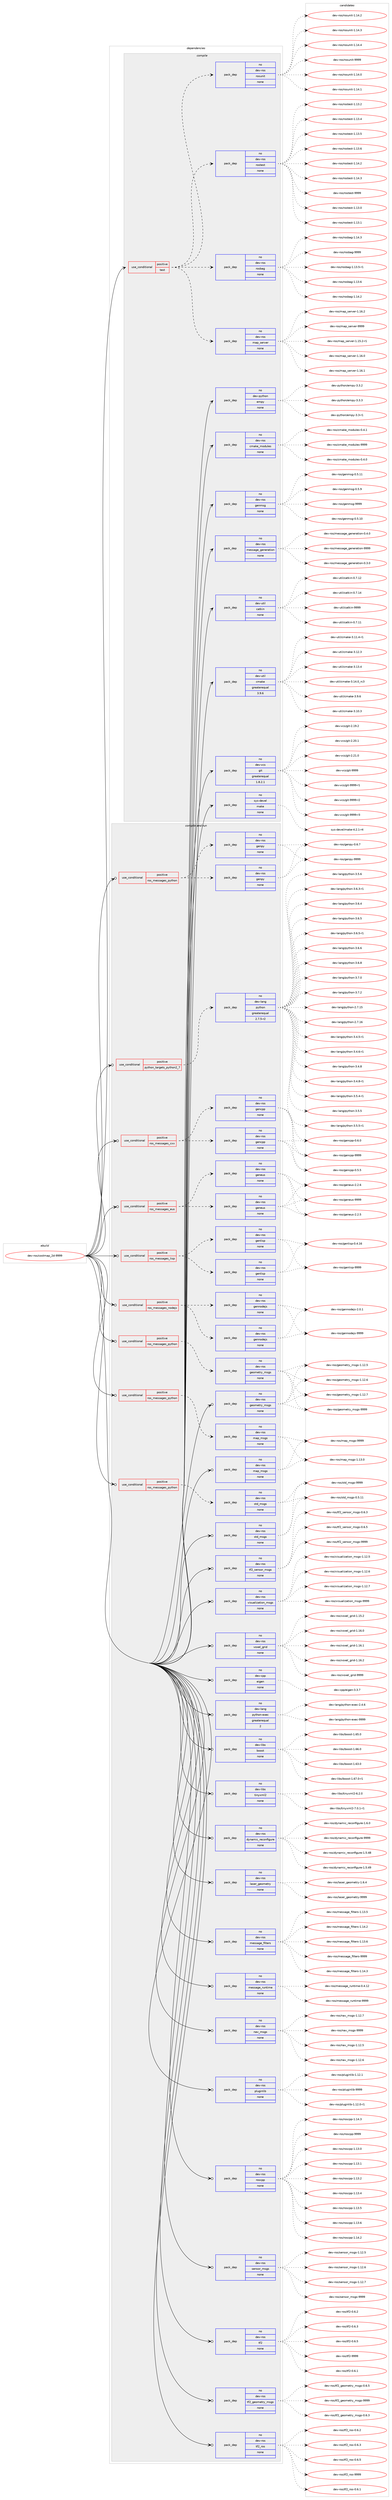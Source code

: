 digraph prolog {

# *************
# Graph options
# *************

newrank=true;
concentrate=true;
compound=true;
graph [rankdir=LR,fontname=Helvetica,fontsize=10,ranksep=1.5];#, ranksep=2.5, nodesep=0.2];
edge  [arrowhead=vee];
node  [fontname=Helvetica,fontsize=10];

# **********
# The ebuild
# **********

subgraph cluster_leftcol {
color=gray;
rank=same;
label=<<i>ebuild</i>>;
id [label="dev-ros/costmap_2d-9999", color=red, width=4, href="../dev-ros/costmap_2d-9999.svg"];
}

# ****************
# The dependencies
# ****************

subgraph cluster_midcol {
color=gray;
label=<<i>dependencies</i>>;
subgraph cluster_compile {
fillcolor="#eeeeee";
style=filled;
label=<<i>compile</i>>;
subgraph cond388210 {
dependency1454074 [label=<<TABLE BORDER="0" CELLBORDER="1" CELLSPACING="0" CELLPADDING="4"><TR><TD ROWSPAN="3" CELLPADDING="10">use_conditional</TD></TR><TR><TD>positive</TD></TR><TR><TD>test</TD></TR></TABLE>>, shape=none, color=red];
subgraph pack1042474 {
dependency1454075 [label=<<TABLE BORDER="0" CELLBORDER="1" CELLSPACING="0" CELLPADDING="4" WIDTH="220"><TR><TD ROWSPAN="6" CELLPADDING="30">pack_dep</TD></TR><TR><TD WIDTH="110">no</TD></TR><TR><TD>dev-ros</TD></TR><TR><TD>map_server</TD></TR><TR><TD>none</TD></TR><TR><TD></TD></TR></TABLE>>, shape=none, color=blue];
}
dependency1454074:e -> dependency1454075:w [weight=20,style="dashed",arrowhead="vee"];
subgraph pack1042475 {
dependency1454076 [label=<<TABLE BORDER="0" CELLBORDER="1" CELLSPACING="0" CELLPADDING="4" WIDTH="220"><TR><TD ROWSPAN="6" CELLPADDING="30">pack_dep</TD></TR><TR><TD WIDTH="110">no</TD></TR><TR><TD>dev-ros</TD></TR><TR><TD>rosbag</TD></TR><TR><TD>none</TD></TR><TR><TD></TD></TR></TABLE>>, shape=none, color=blue];
}
dependency1454074:e -> dependency1454076:w [weight=20,style="dashed",arrowhead="vee"];
subgraph pack1042476 {
dependency1454077 [label=<<TABLE BORDER="0" CELLBORDER="1" CELLSPACING="0" CELLPADDING="4" WIDTH="220"><TR><TD ROWSPAN="6" CELLPADDING="30">pack_dep</TD></TR><TR><TD WIDTH="110">no</TD></TR><TR><TD>dev-ros</TD></TR><TR><TD>rostest</TD></TR><TR><TD>none</TD></TR><TR><TD></TD></TR></TABLE>>, shape=none, color=blue];
}
dependency1454074:e -> dependency1454077:w [weight=20,style="dashed",arrowhead="vee"];
subgraph pack1042477 {
dependency1454078 [label=<<TABLE BORDER="0" CELLBORDER="1" CELLSPACING="0" CELLPADDING="4" WIDTH="220"><TR><TD ROWSPAN="6" CELLPADDING="30">pack_dep</TD></TR><TR><TD WIDTH="110">no</TD></TR><TR><TD>dev-ros</TD></TR><TR><TD>rosunit</TD></TR><TR><TD>none</TD></TR><TR><TD></TD></TR></TABLE>>, shape=none, color=blue];
}
dependency1454074:e -> dependency1454078:w [weight=20,style="dashed",arrowhead="vee"];
}
id:e -> dependency1454074:w [weight=20,style="solid",arrowhead="vee"];
subgraph pack1042478 {
dependency1454079 [label=<<TABLE BORDER="0" CELLBORDER="1" CELLSPACING="0" CELLPADDING="4" WIDTH="220"><TR><TD ROWSPAN="6" CELLPADDING="30">pack_dep</TD></TR><TR><TD WIDTH="110">no</TD></TR><TR><TD>dev-python</TD></TR><TR><TD>empy</TD></TR><TR><TD>none</TD></TR><TR><TD></TD></TR></TABLE>>, shape=none, color=blue];
}
id:e -> dependency1454079:w [weight=20,style="solid",arrowhead="vee"];
subgraph pack1042479 {
dependency1454080 [label=<<TABLE BORDER="0" CELLBORDER="1" CELLSPACING="0" CELLPADDING="4" WIDTH="220"><TR><TD ROWSPAN="6" CELLPADDING="30">pack_dep</TD></TR><TR><TD WIDTH="110">no</TD></TR><TR><TD>dev-ros</TD></TR><TR><TD>cmake_modules</TD></TR><TR><TD>none</TD></TR><TR><TD></TD></TR></TABLE>>, shape=none, color=blue];
}
id:e -> dependency1454080:w [weight=20,style="solid",arrowhead="vee"];
subgraph pack1042480 {
dependency1454081 [label=<<TABLE BORDER="0" CELLBORDER="1" CELLSPACING="0" CELLPADDING="4" WIDTH="220"><TR><TD ROWSPAN="6" CELLPADDING="30">pack_dep</TD></TR><TR><TD WIDTH="110">no</TD></TR><TR><TD>dev-ros</TD></TR><TR><TD>genmsg</TD></TR><TR><TD>none</TD></TR><TR><TD></TD></TR></TABLE>>, shape=none, color=blue];
}
id:e -> dependency1454081:w [weight=20,style="solid",arrowhead="vee"];
subgraph pack1042481 {
dependency1454082 [label=<<TABLE BORDER="0" CELLBORDER="1" CELLSPACING="0" CELLPADDING="4" WIDTH="220"><TR><TD ROWSPAN="6" CELLPADDING="30">pack_dep</TD></TR><TR><TD WIDTH="110">no</TD></TR><TR><TD>dev-ros</TD></TR><TR><TD>message_generation</TD></TR><TR><TD>none</TD></TR><TR><TD></TD></TR></TABLE>>, shape=none, color=blue];
}
id:e -> dependency1454082:w [weight=20,style="solid",arrowhead="vee"];
subgraph pack1042482 {
dependency1454083 [label=<<TABLE BORDER="0" CELLBORDER="1" CELLSPACING="0" CELLPADDING="4" WIDTH="220"><TR><TD ROWSPAN="6" CELLPADDING="30">pack_dep</TD></TR><TR><TD WIDTH="110">no</TD></TR><TR><TD>dev-util</TD></TR><TR><TD>catkin</TD></TR><TR><TD>none</TD></TR><TR><TD></TD></TR></TABLE>>, shape=none, color=blue];
}
id:e -> dependency1454083:w [weight=20,style="solid",arrowhead="vee"];
subgraph pack1042483 {
dependency1454084 [label=<<TABLE BORDER="0" CELLBORDER="1" CELLSPACING="0" CELLPADDING="4" WIDTH="220"><TR><TD ROWSPAN="6" CELLPADDING="30">pack_dep</TD></TR><TR><TD WIDTH="110">no</TD></TR><TR><TD>dev-util</TD></TR><TR><TD>cmake</TD></TR><TR><TD>greaterequal</TD></TR><TR><TD>3.9.6</TD></TR></TABLE>>, shape=none, color=blue];
}
id:e -> dependency1454084:w [weight=20,style="solid",arrowhead="vee"];
subgraph pack1042484 {
dependency1454085 [label=<<TABLE BORDER="0" CELLBORDER="1" CELLSPACING="0" CELLPADDING="4" WIDTH="220"><TR><TD ROWSPAN="6" CELLPADDING="30">pack_dep</TD></TR><TR><TD WIDTH="110">no</TD></TR><TR><TD>dev-vcs</TD></TR><TR><TD>git</TD></TR><TR><TD>greaterequal</TD></TR><TR><TD>1.8.2.1</TD></TR></TABLE>>, shape=none, color=blue];
}
id:e -> dependency1454085:w [weight=20,style="solid",arrowhead="vee"];
subgraph pack1042485 {
dependency1454086 [label=<<TABLE BORDER="0" CELLBORDER="1" CELLSPACING="0" CELLPADDING="4" WIDTH="220"><TR><TD ROWSPAN="6" CELLPADDING="30">pack_dep</TD></TR><TR><TD WIDTH="110">no</TD></TR><TR><TD>sys-devel</TD></TR><TR><TD>make</TD></TR><TR><TD>none</TD></TR><TR><TD></TD></TR></TABLE>>, shape=none, color=blue];
}
id:e -> dependency1454086:w [weight=20,style="solid",arrowhead="vee"];
}
subgraph cluster_compileandrun {
fillcolor="#eeeeee";
style=filled;
label=<<i>compile and run</i>>;
subgraph cond388211 {
dependency1454087 [label=<<TABLE BORDER="0" CELLBORDER="1" CELLSPACING="0" CELLPADDING="4"><TR><TD ROWSPAN="3" CELLPADDING="10">use_conditional</TD></TR><TR><TD>positive</TD></TR><TR><TD>python_targets_python2_7</TD></TR></TABLE>>, shape=none, color=red];
subgraph pack1042486 {
dependency1454088 [label=<<TABLE BORDER="0" CELLBORDER="1" CELLSPACING="0" CELLPADDING="4" WIDTH="220"><TR><TD ROWSPAN="6" CELLPADDING="30">pack_dep</TD></TR><TR><TD WIDTH="110">no</TD></TR><TR><TD>dev-lang</TD></TR><TR><TD>python</TD></TR><TR><TD>greaterequal</TD></TR><TR><TD>2.7.5-r2</TD></TR></TABLE>>, shape=none, color=blue];
}
dependency1454087:e -> dependency1454088:w [weight=20,style="dashed",arrowhead="vee"];
}
id:e -> dependency1454087:w [weight=20,style="solid",arrowhead="odotvee"];
subgraph cond388212 {
dependency1454089 [label=<<TABLE BORDER="0" CELLBORDER="1" CELLSPACING="0" CELLPADDING="4"><TR><TD ROWSPAN="3" CELLPADDING="10">use_conditional</TD></TR><TR><TD>positive</TD></TR><TR><TD>ros_messages_cxx</TD></TR></TABLE>>, shape=none, color=red];
subgraph pack1042487 {
dependency1454090 [label=<<TABLE BORDER="0" CELLBORDER="1" CELLSPACING="0" CELLPADDING="4" WIDTH="220"><TR><TD ROWSPAN="6" CELLPADDING="30">pack_dep</TD></TR><TR><TD WIDTH="110">no</TD></TR><TR><TD>dev-ros</TD></TR><TR><TD>gencpp</TD></TR><TR><TD>none</TD></TR><TR><TD></TD></TR></TABLE>>, shape=none, color=blue];
}
dependency1454089:e -> dependency1454090:w [weight=20,style="dashed",arrowhead="vee"];
subgraph pack1042488 {
dependency1454091 [label=<<TABLE BORDER="0" CELLBORDER="1" CELLSPACING="0" CELLPADDING="4" WIDTH="220"><TR><TD ROWSPAN="6" CELLPADDING="30">pack_dep</TD></TR><TR><TD WIDTH="110">no</TD></TR><TR><TD>dev-ros</TD></TR><TR><TD>gencpp</TD></TR><TR><TD>none</TD></TR><TR><TD></TD></TR></TABLE>>, shape=none, color=blue];
}
dependency1454089:e -> dependency1454091:w [weight=20,style="dashed",arrowhead="vee"];
}
id:e -> dependency1454089:w [weight=20,style="solid",arrowhead="odotvee"];
subgraph cond388213 {
dependency1454092 [label=<<TABLE BORDER="0" CELLBORDER="1" CELLSPACING="0" CELLPADDING="4"><TR><TD ROWSPAN="3" CELLPADDING="10">use_conditional</TD></TR><TR><TD>positive</TD></TR><TR><TD>ros_messages_eus</TD></TR></TABLE>>, shape=none, color=red];
subgraph pack1042489 {
dependency1454093 [label=<<TABLE BORDER="0" CELLBORDER="1" CELLSPACING="0" CELLPADDING="4" WIDTH="220"><TR><TD ROWSPAN="6" CELLPADDING="30">pack_dep</TD></TR><TR><TD WIDTH="110">no</TD></TR><TR><TD>dev-ros</TD></TR><TR><TD>geneus</TD></TR><TR><TD>none</TD></TR><TR><TD></TD></TR></TABLE>>, shape=none, color=blue];
}
dependency1454092:e -> dependency1454093:w [weight=20,style="dashed",arrowhead="vee"];
subgraph pack1042490 {
dependency1454094 [label=<<TABLE BORDER="0" CELLBORDER="1" CELLSPACING="0" CELLPADDING="4" WIDTH="220"><TR><TD ROWSPAN="6" CELLPADDING="30">pack_dep</TD></TR><TR><TD WIDTH="110">no</TD></TR><TR><TD>dev-ros</TD></TR><TR><TD>geneus</TD></TR><TR><TD>none</TD></TR><TR><TD></TD></TR></TABLE>>, shape=none, color=blue];
}
dependency1454092:e -> dependency1454094:w [weight=20,style="dashed",arrowhead="vee"];
}
id:e -> dependency1454092:w [weight=20,style="solid",arrowhead="odotvee"];
subgraph cond388214 {
dependency1454095 [label=<<TABLE BORDER="0" CELLBORDER="1" CELLSPACING="0" CELLPADDING="4"><TR><TD ROWSPAN="3" CELLPADDING="10">use_conditional</TD></TR><TR><TD>positive</TD></TR><TR><TD>ros_messages_lisp</TD></TR></TABLE>>, shape=none, color=red];
subgraph pack1042491 {
dependency1454096 [label=<<TABLE BORDER="0" CELLBORDER="1" CELLSPACING="0" CELLPADDING="4" WIDTH="220"><TR><TD ROWSPAN="6" CELLPADDING="30">pack_dep</TD></TR><TR><TD WIDTH="110">no</TD></TR><TR><TD>dev-ros</TD></TR><TR><TD>genlisp</TD></TR><TR><TD>none</TD></TR><TR><TD></TD></TR></TABLE>>, shape=none, color=blue];
}
dependency1454095:e -> dependency1454096:w [weight=20,style="dashed",arrowhead="vee"];
subgraph pack1042492 {
dependency1454097 [label=<<TABLE BORDER="0" CELLBORDER="1" CELLSPACING="0" CELLPADDING="4" WIDTH="220"><TR><TD ROWSPAN="6" CELLPADDING="30">pack_dep</TD></TR><TR><TD WIDTH="110">no</TD></TR><TR><TD>dev-ros</TD></TR><TR><TD>genlisp</TD></TR><TR><TD>none</TD></TR><TR><TD></TD></TR></TABLE>>, shape=none, color=blue];
}
dependency1454095:e -> dependency1454097:w [weight=20,style="dashed",arrowhead="vee"];
}
id:e -> dependency1454095:w [weight=20,style="solid",arrowhead="odotvee"];
subgraph cond388215 {
dependency1454098 [label=<<TABLE BORDER="0" CELLBORDER="1" CELLSPACING="0" CELLPADDING="4"><TR><TD ROWSPAN="3" CELLPADDING="10">use_conditional</TD></TR><TR><TD>positive</TD></TR><TR><TD>ros_messages_nodejs</TD></TR></TABLE>>, shape=none, color=red];
subgraph pack1042493 {
dependency1454099 [label=<<TABLE BORDER="0" CELLBORDER="1" CELLSPACING="0" CELLPADDING="4" WIDTH="220"><TR><TD ROWSPAN="6" CELLPADDING="30">pack_dep</TD></TR><TR><TD WIDTH="110">no</TD></TR><TR><TD>dev-ros</TD></TR><TR><TD>gennodejs</TD></TR><TR><TD>none</TD></TR><TR><TD></TD></TR></TABLE>>, shape=none, color=blue];
}
dependency1454098:e -> dependency1454099:w [weight=20,style="dashed",arrowhead="vee"];
subgraph pack1042494 {
dependency1454100 [label=<<TABLE BORDER="0" CELLBORDER="1" CELLSPACING="0" CELLPADDING="4" WIDTH="220"><TR><TD ROWSPAN="6" CELLPADDING="30">pack_dep</TD></TR><TR><TD WIDTH="110">no</TD></TR><TR><TD>dev-ros</TD></TR><TR><TD>gennodejs</TD></TR><TR><TD>none</TD></TR><TR><TD></TD></TR></TABLE>>, shape=none, color=blue];
}
dependency1454098:e -> dependency1454100:w [weight=20,style="dashed",arrowhead="vee"];
}
id:e -> dependency1454098:w [weight=20,style="solid",arrowhead="odotvee"];
subgraph cond388216 {
dependency1454101 [label=<<TABLE BORDER="0" CELLBORDER="1" CELLSPACING="0" CELLPADDING="4"><TR><TD ROWSPAN="3" CELLPADDING="10">use_conditional</TD></TR><TR><TD>positive</TD></TR><TR><TD>ros_messages_python</TD></TR></TABLE>>, shape=none, color=red];
subgraph pack1042495 {
dependency1454102 [label=<<TABLE BORDER="0" CELLBORDER="1" CELLSPACING="0" CELLPADDING="4" WIDTH="220"><TR><TD ROWSPAN="6" CELLPADDING="30">pack_dep</TD></TR><TR><TD WIDTH="110">no</TD></TR><TR><TD>dev-ros</TD></TR><TR><TD>genpy</TD></TR><TR><TD>none</TD></TR><TR><TD></TD></TR></TABLE>>, shape=none, color=blue];
}
dependency1454101:e -> dependency1454102:w [weight=20,style="dashed",arrowhead="vee"];
subgraph pack1042496 {
dependency1454103 [label=<<TABLE BORDER="0" CELLBORDER="1" CELLSPACING="0" CELLPADDING="4" WIDTH="220"><TR><TD ROWSPAN="6" CELLPADDING="30">pack_dep</TD></TR><TR><TD WIDTH="110">no</TD></TR><TR><TD>dev-ros</TD></TR><TR><TD>genpy</TD></TR><TR><TD>none</TD></TR><TR><TD></TD></TR></TABLE>>, shape=none, color=blue];
}
dependency1454101:e -> dependency1454103:w [weight=20,style="dashed",arrowhead="vee"];
}
id:e -> dependency1454101:w [weight=20,style="solid",arrowhead="odotvee"];
subgraph cond388217 {
dependency1454104 [label=<<TABLE BORDER="0" CELLBORDER="1" CELLSPACING="0" CELLPADDING="4"><TR><TD ROWSPAN="3" CELLPADDING="10">use_conditional</TD></TR><TR><TD>positive</TD></TR><TR><TD>ros_messages_python</TD></TR></TABLE>>, shape=none, color=red];
subgraph pack1042497 {
dependency1454105 [label=<<TABLE BORDER="0" CELLBORDER="1" CELLSPACING="0" CELLPADDING="4" WIDTH="220"><TR><TD ROWSPAN="6" CELLPADDING="30">pack_dep</TD></TR><TR><TD WIDTH="110">no</TD></TR><TR><TD>dev-ros</TD></TR><TR><TD>geometry_msgs</TD></TR><TR><TD>none</TD></TR><TR><TD></TD></TR></TABLE>>, shape=none, color=blue];
}
dependency1454104:e -> dependency1454105:w [weight=20,style="dashed",arrowhead="vee"];
}
id:e -> dependency1454104:w [weight=20,style="solid",arrowhead="odotvee"];
subgraph cond388218 {
dependency1454106 [label=<<TABLE BORDER="0" CELLBORDER="1" CELLSPACING="0" CELLPADDING="4"><TR><TD ROWSPAN="3" CELLPADDING="10">use_conditional</TD></TR><TR><TD>positive</TD></TR><TR><TD>ros_messages_python</TD></TR></TABLE>>, shape=none, color=red];
subgraph pack1042498 {
dependency1454107 [label=<<TABLE BORDER="0" CELLBORDER="1" CELLSPACING="0" CELLPADDING="4" WIDTH="220"><TR><TD ROWSPAN="6" CELLPADDING="30">pack_dep</TD></TR><TR><TD WIDTH="110">no</TD></TR><TR><TD>dev-ros</TD></TR><TR><TD>map_msgs</TD></TR><TR><TD>none</TD></TR><TR><TD></TD></TR></TABLE>>, shape=none, color=blue];
}
dependency1454106:e -> dependency1454107:w [weight=20,style="dashed",arrowhead="vee"];
}
id:e -> dependency1454106:w [weight=20,style="solid",arrowhead="odotvee"];
subgraph cond388219 {
dependency1454108 [label=<<TABLE BORDER="0" CELLBORDER="1" CELLSPACING="0" CELLPADDING="4"><TR><TD ROWSPAN="3" CELLPADDING="10">use_conditional</TD></TR><TR><TD>positive</TD></TR><TR><TD>ros_messages_python</TD></TR></TABLE>>, shape=none, color=red];
subgraph pack1042499 {
dependency1454109 [label=<<TABLE BORDER="0" CELLBORDER="1" CELLSPACING="0" CELLPADDING="4" WIDTH="220"><TR><TD ROWSPAN="6" CELLPADDING="30">pack_dep</TD></TR><TR><TD WIDTH="110">no</TD></TR><TR><TD>dev-ros</TD></TR><TR><TD>std_msgs</TD></TR><TR><TD>none</TD></TR><TR><TD></TD></TR></TABLE>>, shape=none, color=blue];
}
dependency1454108:e -> dependency1454109:w [weight=20,style="dashed",arrowhead="vee"];
}
id:e -> dependency1454108:w [weight=20,style="solid",arrowhead="odotvee"];
subgraph pack1042500 {
dependency1454110 [label=<<TABLE BORDER="0" CELLBORDER="1" CELLSPACING="0" CELLPADDING="4" WIDTH="220"><TR><TD ROWSPAN="6" CELLPADDING="30">pack_dep</TD></TR><TR><TD WIDTH="110">no</TD></TR><TR><TD>dev-cpp</TD></TR><TR><TD>eigen</TD></TR><TR><TD>none</TD></TR><TR><TD></TD></TR></TABLE>>, shape=none, color=blue];
}
id:e -> dependency1454110:w [weight=20,style="solid",arrowhead="odotvee"];
subgraph pack1042501 {
dependency1454111 [label=<<TABLE BORDER="0" CELLBORDER="1" CELLSPACING="0" CELLPADDING="4" WIDTH="220"><TR><TD ROWSPAN="6" CELLPADDING="30">pack_dep</TD></TR><TR><TD WIDTH="110">no</TD></TR><TR><TD>dev-lang</TD></TR><TR><TD>python-exec</TD></TR><TR><TD>greaterequal</TD></TR><TR><TD>2</TD></TR></TABLE>>, shape=none, color=blue];
}
id:e -> dependency1454111:w [weight=20,style="solid",arrowhead="odotvee"];
subgraph pack1042502 {
dependency1454112 [label=<<TABLE BORDER="0" CELLBORDER="1" CELLSPACING="0" CELLPADDING="4" WIDTH="220"><TR><TD ROWSPAN="6" CELLPADDING="30">pack_dep</TD></TR><TR><TD WIDTH="110">no</TD></TR><TR><TD>dev-libs</TD></TR><TR><TD>boost</TD></TR><TR><TD>none</TD></TR><TR><TD></TD></TR></TABLE>>, shape=none, color=blue];
}
id:e -> dependency1454112:w [weight=20,style="solid",arrowhead="odotvee"];
subgraph pack1042503 {
dependency1454113 [label=<<TABLE BORDER="0" CELLBORDER="1" CELLSPACING="0" CELLPADDING="4" WIDTH="220"><TR><TD ROWSPAN="6" CELLPADDING="30">pack_dep</TD></TR><TR><TD WIDTH="110">no</TD></TR><TR><TD>dev-libs</TD></TR><TR><TD>tinyxml2</TD></TR><TR><TD>none</TD></TR><TR><TD></TD></TR></TABLE>>, shape=none, color=blue];
}
id:e -> dependency1454113:w [weight=20,style="solid",arrowhead="odotvee"];
subgraph pack1042504 {
dependency1454114 [label=<<TABLE BORDER="0" CELLBORDER="1" CELLSPACING="0" CELLPADDING="4" WIDTH="220"><TR><TD ROWSPAN="6" CELLPADDING="30">pack_dep</TD></TR><TR><TD WIDTH="110">no</TD></TR><TR><TD>dev-ros</TD></TR><TR><TD>dynamic_reconfigure</TD></TR><TR><TD>none</TD></TR><TR><TD></TD></TR></TABLE>>, shape=none, color=blue];
}
id:e -> dependency1454114:w [weight=20,style="solid",arrowhead="odotvee"];
subgraph pack1042505 {
dependency1454115 [label=<<TABLE BORDER="0" CELLBORDER="1" CELLSPACING="0" CELLPADDING="4" WIDTH="220"><TR><TD ROWSPAN="6" CELLPADDING="30">pack_dep</TD></TR><TR><TD WIDTH="110">no</TD></TR><TR><TD>dev-ros</TD></TR><TR><TD>geometry_msgs</TD></TR><TR><TD>none</TD></TR><TR><TD></TD></TR></TABLE>>, shape=none, color=blue];
}
id:e -> dependency1454115:w [weight=20,style="solid",arrowhead="odotvee"];
subgraph pack1042506 {
dependency1454116 [label=<<TABLE BORDER="0" CELLBORDER="1" CELLSPACING="0" CELLPADDING="4" WIDTH="220"><TR><TD ROWSPAN="6" CELLPADDING="30">pack_dep</TD></TR><TR><TD WIDTH="110">no</TD></TR><TR><TD>dev-ros</TD></TR><TR><TD>laser_geometry</TD></TR><TR><TD>none</TD></TR><TR><TD></TD></TR></TABLE>>, shape=none, color=blue];
}
id:e -> dependency1454116:w [weight=20,style="solid",arrowhead="odotvee"];
subgraph pack1042507 {
dependency1454117 [label=<<TABLE BORDER="0" CELLBORDER="1" CELLSPACING="0" CELLPADDING="4" WIDTH="220"><TR><TD ROWSPAN="6" CELLPADDING="30">pack_dep</TD></TR><TR><TD WIDTH="110">no</TD></TR><TR><TD>dev-ros</TD></TR><TR><TD>map_msgs</TD></TR><TR><TD>none</TD></TR><TR><TD></TD></TR></TABLE>>, shape=none, color=blue];
}
id:e -> dependency1454117:w [weight=20,style="solid",arrowhead="odotvee"];
subgraph pack1042508 {
dependency1454118 [label=<<TABLE BORDER="0" CELLBORDER="1" CELLSPACING="0" CELLPADDING="4" WIDTH="220"><TR><TD ROWSPAN="6" CELLPADDING="30">pack_dep</TD></TR><TR><TD WIDTH="110">no</TD></TR><TR><TD>dev-ros</TD></TR><TR><TD>message_filters</TD></TR><TR><TD>none</TD></TR><TR><TD></TD></TR></TABLE>>, shape=none, color=blue];
}
id:e -> dependency1454118:w [weight=20,style="solid",arrowhead="odotvee"];
subgraph pack1042509 {
dependency1454119 [label=<<TABLE BORDER="0" CELLBORDER="1" CELLSPACING="0" CELLPADDING="4" WIDTH="220"><TR><TD ROWSPAN="6" CELLPADDING="30">pack_dep</TD></TR><TR><TD WIDTH="110">no</TD></TR><TR><TD>dev-ros</TD></TR><TR><TD>message_runtime</TD></TR><TR><TD>none</TD></TR><TR><TD></TD></TR></TABLE>>, shape=none, color=blue];
}
id:e -> dependency1454119:w [weight=20,style="solid",arrowhead="odotvee"];
subgraph pack1042510 {
dependency1454120 [label=<<TABLE BORDER="0" CELLBORDER="1" CELLSPACING="0" CELLPADDING="4" WIDTH="220"><TR><TD ROWSPAN="6" CELLPADDING="30">pack_dep</TD></TR><TR><TD WIDTH="110">no</TD></TR><TR><TD>dev-ros</TD></TR><TR><TD>nav_msgs</TD></TR><TR><TD>none</TD></TR><TR><TD></TD></TR></TABLE>>, shape=none, color=blue];
}
id:e -> dependency1454120:w [weight=20,style="solid",arrowhead="odotvee"];
subgraph pack1042511 {
dependency1454121 [label=<<TABLE BORDER="0" CELLBORDER="1" CELLSPACING="0" CELLPADDING="4" WIDTH="220"><TR><TD ROWSPAN="6" CELLPADDING="30">pack_dep</TD></TR><TR><TD WIDTH="110">no</TD></TR><TR><TD>dev-ros</TD></TR><TR><TD>pluginlib</TD></TR><TR><TD>none</TD></TR><TR><TD></TD></TR></TABLE>>, shape=none, color=blue];
}
id:e -> dependency1454121:w [weight=20,style="solid",arrowhead="odotvee"];
subgraph pack1042512 {
dependency1454122 [label=<<TABLE BORDER="0" CELLBORDER="1" CELLSPACING="0" CELLPADDING="4" WIDTH="220"><TR><TD ROWSPAN="6" CELLPADDING="30">pack_dep</TD></TR><TR><TD WIDTH="110">no</TD></TR><TR><TD>dev-ros</TD></TR><TR><TD>roscpp</TD></TR><TR><TD>none</TD></TR><TR><TD></TD></TR></TABLE>>, shape=none, color=blue];
}
id:e -> dependency1454122:w [weight=20,style="solid",arrowhead="odotvee"];
subgraph pack1042513 {
dependency1454123 [label=<<TABLE BORDER="0" CELLBORDER="1" CELLSPACING="0" CELLPADDING="4" WIDTH="220"><TR><TD ROWSPAN="6" CELLPADDING="30">pack_dep</TD></TR><TR><TD WIDTH="110">no</TD></TR><TR><TD>dev-ros</TD></TR><TR><TD>sensor_msgs</TD></TR><TR><TD>none</TD></TR><TR><TD></TD></TR></TABLE>>, shape=none, color=blue];
}
id:e -> dependency1454123:w [weight=20,style="solid",arrowhead="odotvee"];
subgraph pack1042514 {
dependency1454124 [label=<<TABLE BORDER="0" CELLBORDER="1" CELLSPACING="0" CELLPADDING="4" WIDTH="220"><TR><TD ROWSPAN="6" CELLPADDING="30">pack_dep</TD></TR><TR><TD WIDTH="110">no</TD></TR><TR><TD>dev-ros</TD></TR><TR><TD>std_msgs</TD></TR><TR><TD>none</TD></TR><TR><TD></TD></TR></TABLE>>, shape=none, color=blue];
}
id:e -> dependency1454124:w [weight=20,style="solid",arrowhead="odotvee"];
subgraph pack1042515 {
dependency1454125 [label=<<TABLE BORDER="0" CELLBORDER="1" CELLSPACING="0" CELLPADDING="4" WIDTH="220"><TR><TD ROWSPAN="6" CELLPADDING="30">pack_dep</TD></TR><TR><TD WIDTH="110">no</TD></TR><TR><TD>dev-ros</TD></TR><TR><TD>tf2</TD></TR><TR><TD>none</TD></TR><TR><TD></TD></TR></TABLE>>, shape=none, color=blue];
}
id:e -> dependency1454125:w [weight=20,style="solid",arrowhead="odotvee"];
subgraph pack1042516 {
dependency1454126 [label=<<TABLE BORDER="0" CELLBORDER="1" CELLSPACING="0" CELLPADDING="4" WIDTH="220"><TR><TD ROWSPAN="6" CELLPADDING="30">pack_dep</TD></TR><TR><TD WIDTH="110">no</TD></TR><TR><TD>dev-ros</TD></TR><TR><TD>tf2_geometry_msgs</TD></TR><TR><TD>none</TD></TR><TR><TD></TD></TR></TABLE>>, shape=none, color=blue];
}
id:e -> dependency1454126:w [weight=20,style="solid",arrowhead="odotvee"];
subgraph pack1042517 {
dependency1454127 [label=<<TABLE BORDER="0" CELLBORDER="1" CELLSPACING="0" CELLPADDING="4" WIDTH="220"><TR><TD ROWSPAN="6" CELLPADDING="30">pack_dep</TD></TR><TR><TD WIDTH="110">no</TD></TR><TR><TD>dev-ros</TD></TR><TR><TD>tf2_ros</TD></TR><TR><TD>none</TD></TR><TR><TD></TD></TR></TABLE>>, shape=none, color=blue];
}
id:e -> dependency1454127:w [weight=20,style="solid",arrowhead="odotvee"];
subgraph pack1042518 {
dependency1454128 [label=<<TABLE BORDER="0" CELLBORDER="1" CELLSPACING="0" CELLPADDING="4" WIDTH="220"><TR><TD ROWSPAN="6" CELLPADDING="30">pack_dep</TD></TR><TR><TD WIDTH="110">no</TD></TR><TR><TD>dev-ros</TD></TR><TR><TD>tf2_sensor_msgs</TD></TR><TR><TD>none</TD></TR><TR><TD></TD></TR></TABLE>>, shape=none, color=blue];
}
id:e -> dependency1454128:w [weight=20,style="solid",arrowhead="odotvee"];
subgraph pack1042519 {
dependency1454129 [label=<<TABLE BORDER="0" CELLBORDER="1" CELLSPACING="0" CELLPADDING="4" WIDTH="220"><TR><TD ROWSPAN="6" CELLPADDING="30">pack_dep</TD></TR><TR><TD WIDTH="110">no</TD></TR><TR><TD>dev-ros</TD></TR><TR><TD>visualization_msgs</TD></TR><TR><TD>none</TD></TR><TR><TD></TD></TR></TABLE>>, shape=none, color=blue];
}
id:e -> dependency1454129:w [weight=20,style="solid",arrowhead="odotvee"];
subgraph pack1042520 {
dependency1454130 [label=<<TABLE BORDER="0" CELLBORDER="1" CELLSPACING="0" CELLPADDING="4" WIDTH="220"><TR><TD ROWSPAN="6" CELLPADDING="30">pack_dep</TD></TR><TR><TD WIDTH="110">no</TD></TR><TR><TD>dev-ros</TD></TR><TR><TD>voxel_grid</TD></TR><TR><TD>none</TD></TR><TR><TD></TD></TR></TABLE>>, shape=none, color=blue];
}
id:e -> dependency1454130:w [weight=20,style="solid",arrowhead="odotvee"];
}
subgraph cluster_run {
fillcolor="#eeeeee";
style=filled;
label=<<i>run</i>>;
}
}

# **************
# The candidates
# **************

subgraph cluster_choices {
rank=same;
color=gray;
label=<<i>candidates</i>>;

subgraph choice1042474 {
color=black;
nodesep=1;
choice10010111845114111115471099711295115101114118101114454946495346504511449 [label="dev-ros/map_server-1.15.2-r1", color=red, width=4,href="../dev-ros/map_server-1.15.2-r1.svg"];
choice1001011184511411111547109971129511510111411810111445494649544648 [label="dev-ros/map_server-1.16.0", color=red, width=4,href="../dev-ros/map_server-1.16.0.svg"];
choice1001011184511411111547109971129511510111411810111445494649544649 [label="dev-ros/map_server-1.16.1", color=red, width=4,href="../dev-ros/map_server-1.16.1.svg"];
choice1001011184511411111547109971129511510111411810111445494649544650 [label="dev-ros/map_server-1.16.2", color=red, width=4,href="../dev-ros/map_server-1.16.2.svg"];
choice100101118451141111154710997112951151011141181011144557575757 [label="dev-ros/map_server-9999", color=red, width=4,href="../dev-ros/map_server-9999.svg"];
dependency1454075:e -> choice10010111845114111115471099711295115101114118101114454946495346504511449:w [style=dotted,weight="100"];
dependency1454075:e -> choice1001011184511411111547109971129511510111411810111445494649544648:w [style=dotted,weight="100"];
dependency1454075:e -> choice1001011184511411111547109971129511510111411810111445494649544649:w [style=dotted,weight="100"];
dependency1454075:e -> choice1001011184511411111547109971129511510111411810111445494649544650:w [style=dotted,weight="100"];
dependency1454075:e -> choice100101118451141111154710997112951151011141181011144557575757:w [style=dotted,weight="100"];
}
subgraph choice1042475 {
color=black;
nodesep=1;
choice10010111845114111115471141111159897103454946495146534511449 [label="dev-ros/rosbag-1.13.5-r1", color=red, width=4,href="../dev-ros/rosbag-1.13.5-r1.svg"];
choice1001011184511411111547114111115989710345494649514654 [label="dev-ros/rosbag-1.13.6", color=red, width=4,href="../dev-ros/rosbag-1.13.6.svg"];
choice1001011184511411111547114111115989710345494649524650 [label="dev-ros/rosbag-1.14.2", color=red, width=4,href="../dev-ros/rosbag-1.14.2.svg"];
choice1001011184511411111547114111115989710345494649524651 [label="dev-ros/rosbag-1.14.3", color=red, width=4,href="../dev-ros/rosbag-1.14.3.svg"];
choice100101118451141111154711411111598971034557575757 [label="dev-ros/rosbag-9999", color=red, width=4,href="../dev-ros/rosbag-9999.svg"];
dependency1454076:e -> choice10010111845114111115471141111159897103454946495146534511449:w [style=dotted,weight="100"];
dependency1454076:e -> choice1001011184511411111547114111115989710345494649514654:w [style=dotted,weight="100"];
dependency1454076:e -> choice1001011184511411111547114111115989710345494649524650:w [style=dotted,weight="100"];
dependency1454076:e -> choice1001011184511411111547114111115989710345494649524651:w [style=dotted,weight="100"];
dependency1454076:e -> choice100101118451141111154711411111598971034557575757:w [style=dotted,weight="100"];
}
subgraph choice1042476 {
color=black;
nodesep=1;
choice100101118451141111154711411111511610111511645494649514648 [label="dev-ros/rostest-1.13.0", color=red, width=4,href="../dev-ros/rostest-1.13.0.svg"];
choice100101118451141111154711411111511610111511645494649514649 [label="dev-ros/rostest-1.13.1", color=red, width=4,href="../dev-ros/rostest-1.13.1.svg"];
choice100101118451141111154711411111511610111511645494649514650 [label="dev-ros/rostest-1.13.2", color=red, width=4,href="../dev-ros/rostest-1.13.2.svg"];
choice100101118451141111154711411111511610111511645494649514652 [label="dev-ros/rostest-1.13.4", color=red, width=4,href="../dev-ros/rostest-1.13.4.svg"];
choice100101118451141111154711411111511610111511645494649514653 [label="dev-ros/rostest-1.13.5", color=red, width=4,href="../dev-ros/rostest-1.13.5.svg"];
choice100101118451141111154711411111511610111511645494649514654 [label="dev-ros/rostest-1.13.6", color=red, width=4,href="../dev-ros/rostest-1.13.6.svg"];
choice100101118451141111154711411111511610111511645494649524650 [label="dev-ros/rostest-1.14.2", color=red, width=4,href="../dev-ros/rostest-1.14.2.svg"];
choice100101118451141111154711411111511610111511645494649524651 [label="dev-ros/rostest-1.14.3", color=red, width=4,href="../dev-ros/rostest-1.14.3.svg"];
choice10010111845114111115471141111151161011151164557575757 [label="dev-ros/rostest-9999", color=red, width=4,href="../dev-ros/rostest-9999.svg"];
dependency1454077:e -> choice100101118451141111154711411111511610111511645494649514648:w [style=dotted,weight="100"];
dependency1454077:e -> choice100101118451141111154711411111511610111511645494649514649:w [style=dotted,weight="100"];
dependency1454077:e -> choice100101118451141111154711411111511610111511645494649514650:w [style=dotted,weight="100"];
dependency1454077:e -> choice100101118451141111154711411111511610111511645494649514652:w [style=dotted,weight="100"];
dependency1454077:e -> choice100101118451141111154711411111511610111511645494649514653:w [style=dotted,weight="100"];
dependency1454077:e -> choice100101118451141111154711411111511610111511645494649514654:w [style=dotted,weight="100"];
dependency1454077:e -> choice100101118451141111154711411111511610111511645494649524650:w [style=dotted,weight="100"];
dependency1454077:e -> choice100101118451141111154711411111511610111511645494649524651:w [style=dotted,weight="100"];
dependency1454077:e -> choice10010111845114111115471141111151161011151164557575757:w [style=dotted,weight="100"];
}
subgraph choice1042477 {
color=black;
nodesep=1;
choice100101118451141111154711411111511711010511645494649524648 [label="dev-ros/rosunit-1.14.0", color=red, width=4,href="../dev-ros/rosunit-1.14.0.svg"];
choice100101118451141111154711411111511711010511645494649524649 [label="dev-ros/rosunit-1.14.1", color=red, width=4,href="../dev-ros/rosunit-1.14.1.svg"];
choice100101118451141111154711411111511711010511645494649524650 [label="dev-ros/rosunit-1.14.2", color=red, width=4,href="../dev-ros/rosunit-1.14.2.svg"];
choice100101118451141111154711411111511711010511645494649524651 [label="dev-ros/rosunit-1.14.3", color=red, width=4,href="../dev-ros/rosunit-1.14.3.svg"];
choice100101118451141111154711411111511711010511645494649524652 [label="dev-ros/rosunit-1.14.4", color=red, width=4,href="../dev-ros/rosunit-1.14.4.svg"];
choice10010111845114111115471141111151171101051164557575757 [label="dev-ros/rosunit-9999", color=red, width=4,href="../dev-ros/rosunit-9999.svg"];
dependency1454078:e -> choice100101118451141111154711411111511711010511645494649524648:w [style=dotted,weight="100"];
dependency1454078:e -> choice100101118451141111154711411111511711010511645494649524649:w [style=dotted,weight="100"];
dependency1454078:e -> choice100101118451141111154711411111511711010511645494649524650:w [style=dotted,weight="100"];
dependency1454078:e -> choice100101118451141111154711411111511711010511645494649524651:w [style=dotted,weight="100"];
dependency1454078:e -> choice100101118451141111154711411111511711010511645494649524652:w [style=dotted,weight="100"];
dependency1454078:e -> choice10010111845114111115471141111151171101051164557575757:w [style=dotted,weight="100"];
}
subgraph choice1042478 {
color=black;
nodesep=1;
choice1001011184511212111610411111047101109112121455146514511449 [label="dev-python/empy-3.3-r1", color=red, width=4,href="../dev-python/empy-3.3-r1.svg"];
choice1001011184511212111610411111047101109112121455146514650 [label="dev-python/empy-3.3.2", color=red, width=4,href="../dev-python/empy-3.3.2.svg"];
choice1001011184511212111610411111047101109112121455146514651 [label="dev-python/empy-3.3.3", color=red, width=4,href="../dev-python/empy-3.3.3.svg"];
dependency1454079:e -> choice1001011184511212111610411111047101109112121455146514511449:w [style=dotted,weight="100"];
dependency1454079:e -> choice1001011184511212111610411111047101109112121455146514650:w [style=dotted,weight="100"];
dependency1454079:e -> choice1001011184511212111610411111047101109112121455146514651:w [style=dotted,weight="100"];
}
subgraph choice1042479 {
color=black;
nodesep=1;
choice1001011184511411111547991099710710195109111100117108101115454846524648 [label="dev-ros/cmake_modules-0.4.0", color=red, width=4,href="../dev-ros/cmake_modules-0.4.0.svg"];
choice1001011184511411111547991099710710195109111100117108101115454846524649 [label="dev-ros/cmake_modules-0.4.1", color=red, width=4,href="../dev-ros/cmake_modules-0.4.1.svg"];
choice10010111845114111115479910997107101951091111001171081011154557575757 [label="dev-ros/cmake_modules-9999", color=red, width=4,href="../dev-ros/cmake_modules-9999.svg"];
dependency1454080:e -> choice1001011184511411111547991099710710195109111100117108101115454846524648:w [style=dotted,weight="100"];
dependency1454080:e -> choice1001011184511411111547991099710710195109111100117108101115454846524649:w [style=dotted,weight="100"];
dependency1454080:e -> choice10010111845114111115479910997107101951091111001171081011154557575757:w [style=dotted,weight="100"];
}
subgraph choice1042480 {
color=black;
nodesep=1;
choice100101118451141111154710310111010911510345484653464948 [label="dev-ros/genmsg-0.5.10", color=red, width=4,href="../dev-ros/genmsg-0.5.10.svg"];
choice100101118451141111154710310111010911510345484653464949 [label="dev-ros/genmsg-0.5.11", color=red, width=4,href="../dev-ros/genmsg-0.5.11.svg"];
choice1001011184511411111547103101110109115103454846534657 [label="dev-ros/genmsg-0.5.9", color=red, width=4,href="../dev-ros/genmsg-0.5.9.svg"];
choice10010111845114111115471031011101091151034557575757 [label="dev-ros/genmsg-9999", color=red, width=4,href="../dev-ros/genmsg-9999.svg"];
dependency1454081:e -> choice100101118451141111154710310111010911510345484653464948:w [style=dotted,weight="100"];
dependency1454081:e -> choice100101118451141111154710310111010911510345484653464949:w [style=dotted,weight="100"];
dependency1454081:e -> choice1001011184511411111547103101110109115103454846534657:w [style=dotted,weight="100"];
dependency1454081:e -> choice10010111845114111115471031011101091151034557575757:w [style=dotted,weight="100"];
}
subgraph choice1042481 {
color=black;
nodesep=1;
choice1001011184511411111547109101115115971031019510310111010111497116105111110454846514648 [label="dev-ros/message_generation-0.3.0", color=red, width=4,href="../dev-ros/message_generation-0.3.0.svg"];
choice1001011184511411111547109101115115971031019510310111010111497116105111110454846524648 [label="dev-ros/message_generation-0.4.0", color=red, width=4,href="../dev-ros/message_generation-0.4.0.svg"];
choice10010111845114111115471091011151159710310195103101110101114971161051111104557575757 [label="dev-ros/message_generation-9999", color=red, width=4,href="../dev-ros/message_generation-9999.svg"];
dependency1454082:e -> choice1001011184511411111547109101115115971031019510310111010111497116105111110454846514648:w [style=dotted,weight="100"];
dependency1454082:e -> choice1001011184511411111547109101115115971031019510310111010111497116105111110454846524648:w [style=dotted,weight="100"];
dependency1454082:e -> choice10010111845114111115471091011151159710310195103101110101114971161051111104557575757:w [style=dotted,weight="100"];
}
subgraph choice1042482 {
color=black;
nodesep=1;
choice1001011184511711610510847999711610710511045484655464949 [label="dev-util/catkin-0.7.11", color=red, width=4,href="../dev-util/catkin-0.7.11.svg"];
choice1001011184511711610510847999711610710511045484655464950 [label="dev-util/catkin-0.7.12", color=red, width=4,href="../dev-util/catkin-0.7.12.svg"];
choice1001011184511711610510847999711610710511045484655464952 [label="dev-util/catkin-0.7.14", color=red, width=4,href="../dev-util/catkin-0.7.14.svg"];
choice100101118451171161051084799971161071051104557575757 [label="dev-util/catkin-9999", color=red, width=4,href="../dev-util/catkin-9999.svg"];
dependency1454083:e -> choice1001011184511711610510847999711610710511045484655464949:w [style=dotted,weight="100"];
dependency1454083:e -> choice1001011184511711610510847999711610710511045484655464950:w [style=dotted,weight="100"];
dependency1454083:e -> choice1001011184511711610510847999711610710511045484655464952:w [style=dotted,weight="100"];
dependency1454083:e -> choice100101118451171161051084799971161071051104557575757:w [style=dotted,weight="100"];
}
subgraph choice1042483 {
color=black;
nodesep=1;
choice1001011184511711610510847991099710710145514649484651 [label="dev-util/cmake-3.10.3", color=red, width=4,href="../dev-util/cmake-3.10.3.svg"];
choice10010111845117116105108479910997107101455146494946524511449 [label="dev-util/cmake-3.11.4-r1", color=red, width=4,href="../dev-util/cmake-3.11.4-r1.svg"];
choice1001011184511711610510847991099710710145514649504651 [label="dev-util/cmake-3.12.3", color=red, width=4,href="../dev-util/cmake-3.12.3.svg"];
choice1001011184511711610510847991099710710145514649514652 [label="dev-util/cmake-3.13.4", color=red, width=4,href="../dev-util/cmake-3.13.4.svg"];
choice1001011184511711610510847991099710710145514649524648951149951 [label="dev-util/cmake-3.14.0_rc3", color=red, width=4,href="../dev-util/cmake-3.14.0_rc3.svg"];
choice10010111845117116105108479910997107101455146574654 [label="dev-util/cmake-3.9.6", color=red, width=4,href="../dev-util/cmake-3.9.6.svg"];
dependency1454084:e -> choice1001011184511711610510847991099710710145514649484651:w [style=dotted,weight="100"];
dependency1454084:e -> choice10010111845117116105108479910997107101455146494946524511449:w [style=dotted,weight="100"];
dependency1454084:e -> choice1001011184511711610510847991099710710145514649504651:w [style=dotted,weight="100"];
dependency1454084:e -> choice1001011184511711610510847991099710710145514649514652:w [style=dotted,weight="100"];
dependency1454084:e -> choice1001011184511711610510847991099710710145514649524648951149951:w [style=dotted,weight="100"];
dependency1454084:e -> choice10010111845117116105108479910997107101455146574654:w [style=dotted,weight="100"];
}
subgraph choice1042484 {
color=black;
nodesep=1;
choice10010111845118991154710310511645504649574650 [label="dev-vcs/git-2.19.2", color=red, width=4,href="../dev-vcs/git-2.19.2.svg"];
choice10010111845118991154710310511645504650484649 [label="dev-vcs/git-2.20.1", color=red, width=4,href="../dev-vcs/git-2.20.1.svg"];
choice10010111845118991154710310511645504650494648 [label="dev-vcs/git-2.21.0", color=red, width=4,href="../dev-vcs/git-2.21.0.svg"];
choice1001011184511899115471031051164557575757 [label="dev-vcs/git-9999", color=red, width=4,href="../dev-vcs/git-9999.svg"];
choice10010111845118991154710310511645575757574511449 [label="dev-vcs/git-9999-r1", color=red, width=4,href="../dev-vcs/git-9999-r1.svg"];
choice10010111845118991154710310511645575757574511450 [label="dev-vcs/git-9999-r2", color=red, width=4,href="../dev-vcs/git-9999-r2.svg"];
choice10010111845118991154710310511645575757574511451 [label="dev-vcs/git-9999-r3", color=red, width=4,href="../dev-vcs/git-9999-r3.svg"];
dependency1454085:e -> choice10010111845118991154710310511645504649574650:w [style=dotted,weight="100"];
dependency1454085:e -> choice10010111845118991154710310511645504650484649:w [style=dotted,weight="100"];
dependency1454085:e -> choice10010111845118991154710310511645504650494648:w [style=dotted,weight="100"];
dependency1454085:e -> choice1001011184511899115471031051164557575757:w [style=dotted,weight="100"];
dependency1454085:e -> choice10010111845118991154710310511645575757574511449:w [style=dotted,weight="100"];
dependency1454085:e -> choice10010111845118991154710310511645575757574511450:w [style=dotted,weight="100"];
dependency1454085:e -> choice10010111845118991154710310511645575757574511451:w [style=dotted,weight="100"];
}
subgraph choice1042485 {
color=black;
nodesep=1;
choice1151211154510010111810110847109971071014552465046494511452 [label="sys-devel/make-4.2.1-r4", color=red, width=4,href="../sys-devel/make-4.2.1-r4.svg"];
dependency1454086:e -> choice1151211154510010111810110847109971071014552465046494511452:w [style=dotted,weight="100"];
}
subgraph choice1042486 {
color=black;
nodesep=1;
choice10010111845108971101034711212111610411111045504655464953 [label="dev-lang/python-2.7.15", color=red, width=4,href="../dev-lang/python-2.7.15.svg"];
choice10010111845108971101034711212111610411111045504655464954 [label="dev-lang/python-2.7.16", color=red, width=4,href="../dev-lang/python-2.7.16.svg"];
choice1001011184510897110103471121211161041111104551465246534511449 [label="dev-lang/python-3.4.5-r1", color=red, width=4,href="../dev-lang/python-3.4.5-r1.svg"];
choice1001011184510897110103471121211161041111104551465246544511449 [label="dev-lang/python-3.4.6-r1", color=red, width=4,href="../dev-lang/python-3.4.6-r1.svg"];
choice100101118451089711010347112121116104111110455146524656 [label="dev-lang/python-3.4.8", color=red, width=4,href="../dev-lang/python-3.4.8.svg"];
choice1001011184510897110103471121211161041111104551465246564511449 [label="dev-lang/python-3.4.8-r1", color=red, width=4,href="../dev-lang/python-3.4.8-r1.svg"];
choice1001011184510897110103471121211161041111104551465346524511449 [label="dev-lang/python-3.5.4-r1", color=red, width=4,href="../dev-lang/python-3.5.4-r1.svg"];
choice100101118451089711010347112121116104111110455146534653 [label="dev-lang/python-3.5.5", color=red, width=4,href="../dev-lang/python-3.5.5.svg"];
choice1001011184510897110103471121211161041111104551465346534511449 [label="dev-lang/python-3.5.5-r1", color=red, width=4,href="../dev-lang/python-3.5.5-r1.svg"];
choice100101118451089711010347112121116104111110455146534654 [label="dev-lang/python-3.5.6", color=red, width=4,href="../dev-lang/python-3.5.6.svg"];
choice1001011184510897110103471121211161041111104551465446514511449 [label="dev-lang/python-3.6.3-r1", color=red, width=4,href="../dev-lang/python-3.6.3-r1.svg"];
choice100101118451089711010347112121116104111110455146544652 [label="dev-lang/python-3.6.4", color=red, width=4,href="../dev-lang/python-3.6.4.svg"];
choice100101118451089711010347112121116104111110455146544653 [label="dev-lang/python-3.6.5", color=red, width=4,href="../dev-lang/python-3.6.5.svg"];
choice1001011184510897110103471121211161041111104551465446534511449 [label="dev-lang/python-3.6.5-r1", color=red, width=4,href="../dev-lang/python-3.6.5-r1.svg"];
choice100101118451089711010347112121116104111110455146544654 [label="dev-lang/python-3.6.6", color=red, width=4,href="../dev-lang/python-3.6.6.svg"];
choice100101118451089711010347112121116104111110455146544656 [label="dev-lang/python-3.6.8", color=red, width=4,href="../dev-lang/python-3.6.8.svg"];
choice100101118451089711010347112121116104111110455146554648 [label="dev-lang/python-3.7.0", color=red, width=4,href="../dev-lang/python-3.7.0.svg"];
choice100101118451089711010347112121116104111110455146554650 [label="dev-lang/python-3.7.2", color=red, width=4,href="../dev-lang/python-3.7.2.svg"];
dependency1454088:e -> choice10010111845108971101034711212111610411111045504655464953:w [style=dotted,weight="100"];
dependency1454088:e -> choice10010111845108971101034711212111610411111045504655464954:w [style=dotted,weight="100"];
dependency1454088:e -> choice1001011184510897110103471121211161041111104551465246534511449:w [style=dotted,weight="100"];
dependency1454088:e -> choice1001011184510897110103471121211161041111104551465246544511449:w [style=dotted,weight="100"];
dependency1454088:e -> choice100101118451089711010347112121116104111110455146524656:w [style=dotted,weight="100"];
dependency1454088:e -> choice1001011184510897110103471121211161041111104551465246564511449:w [style=dotted,weight="100"];
dependency1454088:e -> choice1001011184510897110103471121211161041111104551465346524511449:w [style=dotted,weight="100"];
dependency1454088:e -> choice100101118451089711010347112121116104111110455146534653:w [style=dotted,weight="100"];
dependency1454088:e -> choice1001011184510897110103471121211161041111104551465346534511449:w [style=dotted,weight="100"];
dependency1454088:e -> choice100101118451089711010347112121116104111110455146534654:w [style=dotted,weight="100"];
dependency1454088:e -> choice1001011184510897110103471121211161041111104551465446514511449:w [style=dotted,weight="100"];
dependency1454088:e -> choice100101118451089711010347112121116104111110455146544652:w [style=dotted,weight="100"];
dependency1454088:e -> choice100101118451089711010347112121116104111110455146544653:w [style=dotted,weight="100"];
dependency1454088:e -> choice1001011184510897110103471121211161041111104551465446534511449:w [style=dotted,weight="100"];
dependency1454088:e -> choice100101118451089711010347112121116104111110455146544654:w [style=dotted,weight="100"];
dependency1454088:e -> choice100101118451089711010347112121116104111110455146544656:w [style=dotted,weight="100"];
dependency1454088:e -> choice100101118451089711010347112121116104111110455146554648:w [style=dotted,weight="100"];
dependency1454088:e -> choice100101118451089711010347112121116104111110455146554650:w [style=dotted,weight="100"];
}
subgraph choice1042487 {
color=black;
nodesep=1;
choice100101118451141111154710310111099112112454846534653 [label="dev-ros/gencpp-0.5.5", color=red, width=4,href="../dev-ros/gencpp-0.5.5.svg"];
choice100101118451141111154710310111099112112454846544648 [label="dev-ros/gencpp-0.6.0", color=red, width=4,href="../dev-ros/gencpp-0.6.0.svg"];
choice1001011184511411111547103101110991121124557575757 [label="dev-ros/gencpp-9999", color=red, width=4,href="../dev-ros/gencpp-9999.svg"];
dependency1454090:e -> choice100101118451141111154710310111099112112454846534653:w [style=dotted,weight="100"];
dependency1454090:e -> choice100101118451141111154710310111099112112454846544648:w [style=dotted,weight="100"];
dependency1454090:e -> choice1001011184511411111547103101110991121124557575757:w [style=dotted,weight="100"];
}
subgraph choice1042488 {
color=black;
nodesep=1;
choice100101118451141111154710310111099112112454846534653 [label="dev-ros/gencpp-0.5.5", color=red, width=4,href="../dev-ros/gencpp-0.5.5.svg"];
choice100101118451141111154710310111099112112454846544648 [label="dev-ros/gencpp-0.6.0", color=red, width=4,href="../dev-ros/gencpp-0.6.0.svg"];
choice1001011184511411111547103101110991121124557575757 [label="dev-ros/gencpp-9999", color=red, width=4,href="../dev-ros/gencpp-9999.svg"];
dependency1454091:e -> choice100101118451141111154710310111099112112454846534653:w [style=dotted,weight="100"];
dependency1454091:e -> choice100101118451141111154710310111099112112454846544648:w [style=dotted,weight="100"];
dependency1454091:e -> choice1001011184511411111547103101110991121124557575757:w [style=dotted,weight="100"];
}
subgraph choice1042489 {
color=black;
nodesep=1;
choice1001011184511411111547103101110101117115455046504653 [label="dev-ros/geneus-2.2.5", color=red, width=4,href="../dev-ros/geneus-2.2.5.svg"];
choice1001011184511411111547103101110101117115455046504654 [label="dev-ros/geneus-2.2.6", color=red, width=4,href="../dev-ros/geneus-2.2.6.svg"];
choice10010111845114111115471031011101011171154557575757 [label="dev-ros/geneus-9999", color=red, width=4,href="../dev-ros/geneus-9999.svg"];
dependency1454093:e -> choice1001011184511411111547103101110101117115455046504653:w [style=dotted,weight="100"];
dependency1454093:e -> choice1001011184511411111547103101110101117115455046504654:w [style=dotted,weight="100"];
dependency1454093:e -> choice10010111845114111115471031011101011171154557575757:w [style=dotted,weight="100"];
}
subgraph choice1042490 {
color=black;
nodesep=1;
choice1001011184511411111547103101110101117115455046504653 [label="dev-ros/geneus-2.2.5", color=red, width=4,href="../dev-ros/geneus-2.2.5.svg"];
choice1001011184511411111547103101110101117115455046504654 [label="dev-ros/geneus-2.2.6", color=red, width=4,href="../dev-ros/geneus-2.2.6.svg"];
choice10010111845114111115471031011101011171154557575757 [label="dev-ros/geneus-9999", color=red, width=4,href="../dev-ros/geneus-9999.svg"];
dependency1454094:e -> choice1001011184511411111547103101110101117115455046504653:w [style=dotted,weight="100"];
dependency1454094:e -> choice1001011184511411111547103101110101117115455046504654:w [style=dotted,weight="100"];
dependency1454094:e -> choice10010111845114111115471031011101011171154557575757:w [style=dotted,weight="100"];
}
subgraph choice1042491 {
color=black;
nodesep=1;
choice100101118451141111154710310111010810511511245484652464954 [label="dev-ros/genlisp-0.4.16", color=red, width=4,href="../dev-ros/genlisp-0.4.16.svg"];
choice10010111845114111115471031011101081051151124557575757 [label="dev-ros/genlisp-9999", color=red, width=4,href="../dev-ros/genlisp-9999.svg"];
dependency1454096:e -> choice100101118451141111154710310111010810511511245484652464954:w [style=dotted,weight="100"];
dependency1454096:e -> choice10010111845114111115471031011101081051151124557575757:w [style=dotted,weight="100"];
}
subgraph choice1042492 {
color=black;
nodesep=1;
choice100101118451141111154710310111010810511511245484652464954 [label="dev-ros/genlisp-0.4.16", color=red, width=4,href="../dev-ros/genlisp-0.4.16.svg"];
choice10010111845114111115471031011101081051151124557575757 [label="dev-ros/genlisp-9999", color=red, width=4,href="../dev-ros/genlisp-9999.svg"];
dependency1454097:e -> choice100101118451141111154710310111010810511511245484652464954:w [style=dotted,weight="100"];
dependency1454097:e -> choice10010111845114111115471031011101081051151124557575757:w [style=dotted,weight="100"];
}
subgraph choice1042493 {
color=black;
nodesep=1;
choice1001011184511411111547103101110110111100101106115455046484649 [label="dev-ros/gennodejs-2.0.1", color=red, width=4,href="../dev-ros/gennodejs-2.0.1.svg"];
choice10010111845114111115471031011101101111001011061154557575757 [label="dev-ros/gennodejs-9999", color=red, width=4,href="../dev-ros/gennodejs-9999.svg"];
dependency1454099:e -> choice1001011184511411111547103101110110111100101106115455046484649:w [style=dotted,weight="100"];
dependency1454099:e -> choice10010111845114111115471031011101101111001011061154557575757:w [style=dotted,weight="100"];
}
subgraph choice1042494 {
color=black;
nodesep=1;
choice1001011184511411111547103101110110111100101106115455046484649 [label="dev-ros/gennodejs-2.0.1", color=red, width=4,href="../dev-ros/gennodejs-2.0.1.svg"];
choice10010111845114111115471031011101101111001011061154557575757 [label="dev-ros/gennodejs-9999", color=red, width=4,href="../dev-ros/gennodejs-9999.svg"];
dependency1454100:e -> choice1001011184511411111547103101110110111100101106115455046484649:w [style=dotted,weight="100"];
dependency1454100:e -> choice10010111845114111115471031011101101111001011061154557575757:w [style=dotted,weight="100"];
}
subgraph choice1042495 {
color=black;
nodesep=1;
choice1001011184511411111547103101110112121454846544655 [label="dev-ros/genpy-0.6.7", color=red, width=4,href="../dev-ros/genpy-0.6.7.svg"];
choice10010111845114111115471031011101121214557575757 [label="dev-ros/genpy-9999", color=red, width=4,href="../dev-ros/genpy-9999.svg"];
dependency1454102:e -> choice1001011184511411111547103101110112121454846544655:w [style=dotted,weight="100"];
dependency1454102:e -> choice10010111845114111115471031011101121214557575757:w [style=dotted,weight="100"];
}
subgraph choice1042496 {
color=black;
nodesep=1;
choice1001011184511411111547103101110112121454846544655 [label="dev-ros/genpy-0.6.7", color=red, width=4,href="../dev-ros/genpy-0.6.7.svg"];
choice10010111845114111115471031011101121214557575757 [label="dev-ros/genpy-9999", color=red, width=4,href="../dev-ros/genpy-9999.svg"];
dependency1454103:e -> choice1001011184511411111547103101110112121454846544655:w [style=dotted,weight="100"];
dependency1454103:e -> choice10010111845114111115471031011101121214557575757:w [style=dotted,weight="100"];
}
subgraph choice1042497 {
color=black;
nodesep=1;
choice10010111845114111115471031011111091011161141219510911510311545494649504653 [label="dev-ros/geometry_msgs-1.12.5", color=red, width=4,href="../dev-ros/geometry_msgs-1.12.5.svg"];
choice10010111845114111115471031011111091011161141219510911510311545494649504654 [label="dev-ros/geometry_msgs-1.12.6", color=red, width=4,href="../dev-ros/geometry_msgs-1.12.6.svg"];
choice10010111845114111115471031011111091011161141219510911510311545494649504655 [label="dev-ros/geometry_msgs-1.12.7", color=red, width=4,href="../dev-ros/geometry_msgs-1.12.7.svg"];
choice1001011184511411111547103101111109101116114121951091151031154557575757 [label="dev-ros/geometry_msgs-9999", color=red, width=4,href="../dev-ros/geometry_msgs-9999.svg"];
dependency1454105:e -> choice10010111845114111115471031011111091011161141219510911510311545494649504653:w [style=dotted,weight="100"];
dependency1454105:e -> choice10010111845114111115471031011111091011161141219510911510311545494649504654:w [style=dotted,weight="100"];
dependency1454105:e -> choice10010111845114111115471031011111091011161141219510911510311545494649504655:w [style=dotted,weight="100"];
dependency1454105:e -> choice1001011184511411111547103101111109101116114121951091151031154557575757:w [style=dotted,weight="100"];
}
subgraph choice1042498 {
color=black;
nodesep=1;
choice1001011184511411111547109971129510911510311545494649514648 [label="dev-ros/map_msgs-1.13.0", color=red, width=4,href="../dev-ros/map_msgs-1.13.0.svg"];
choice100101118451141111154710997112951091151031154557575757 [label="dev-ros/map_msgs-9999", color=red, width=4,href="../dev-ros/map_msgs-9999.svg"];
dependency1454107:e -> choice1001011184511411111547109971129510911510311545494649514648:w [style=dotted,weight="100"];
dependency1454107:e -> choice100101118451141111154710997112951091151031154557575757:w [style=dotted,weight="100"];
}
subgraph choice1042499 {
color=black;
nodesep=1;
choice10010111845114111115471151161009510911510311545484653464949 [label="dev-ros/std_msgs-0.5.11", color=red, width=4,href="../dev-ros/std_msgs-0.5.11.svg"];
choice1001011184511411111547115116100951091151031154557575757 [label="dev-ros/std_msgs-9999", color=red, width=4,href="../dev-ros/std_msgs-9999.svg"];
dependency1454109:e -> choice10010111845114111115471151161009510911510311545484653464949:w [style=dotted,weight="100"];
dependency1454109:e -> choice1001011184511411111547115116100951091151031154557575757:w [style=dotted,weight="100"];
}
subgraph choice1042500 {
color=black;
nodesep=1;
choice100101118459911211247101105103101110455146514655 [label="dev-cpp/eigen-3.3.7", color=red, width=4,href="../dev-cpp/eigen-3.3.7.svg"];
dependency1454110:e -> choice100101118459911211247101105103101110455146514655:w [style=dotted,weight="100"];
}
subgraph choice1042501 {
color=black;
nodesep=1;
choice1001011184510897110103471121211161041111104510112010199455046524654 [label="dev-lang/python-exec-2.4.6", color=red, width=4,href="../dev-lang/python-exec-2.4.6.svg"];
choice10010111845108971101034711212111610411111045101120101994557575757 [label="dev-lang/python-exec-9999", color=red, width=4,href="../dev-lang/python-exec-9999.svg"];
dependency1454111:e -> choice1001011184510897110103471121211161041111104510112010199455046524654:w [style=dotted,weight="100"];
dependency1454111:e -> choice10010111845108971101034711212111610411111045101120101994557575757:w [style=dotted,weight="100"];
}
subgraph choice1042502 {
color=black;
nodesep=1;
choice1001011184510810598115479811111111511645494654514648 [label="dev-libs/boost-1.63.0", color=red, width=4,href="../dev-libs/boost-1.63.0.svg"];
choice1001011184510810598115479811111111511645494654534648 [label="dev-libs/boost-1.65.0", color=red, width=4,href="../dev-libs/boost-1.65.0.svg"];
choice1001011184510810598115479811111111511645494654544648 [label="dev-libs/boost-1.66.0", color=red, width=4,href="../dev-libs/boost-1.66.0.svg"];
choice10010111845108105981154798111111115116454946545546484511449 [label="dev-libs/boost-1.67.0-r1", color=red, width=4,href="../dev-libs/boost-1.67.0-r1.svg"];
dependency1454112:e -> choice1001011184510810598115479811111111511645494654514648:w [style=dotted,weight="100"];
dependency1454112:e -> choice1001011184510810598115479811111111511645494654534648:w [style=dotted,weight="100"];
dependency1454112:e -> choice1001011184510810598115479811111111511645494654544648:w [style=dotted,weight="100"];
dependency1454112:e -> choice10010111845108105981154798111111115116454946545546484511449:w [style=dotted,weight="100"];
}
subgraph choice1042503 {
color=black;
nodesep=1;
choice10010111845108105981154711610511012112010910850455446504648 [label="dev-libs/tinyxml2-6.2.0", color=red, width=4,href="../dev-libs/tinyxml2-6.2.0.svg"];
choice100101118451081059811547116105110121120109108504555464846494511449 [label="dev-libs/tinyxml2-7.0.1-r1", color=red, width=4,href="../dev-libs/tinyxml2-7.0.1-r1.svg"];
dependency1454113:e -> choice10010111845108105981154711610511012112010910850455446504648:w [style=dotted,weight="100"];
dependency1454113:e -> choice100101118451081059811547116105110121120109108504555464846494511449:w [style=dotted,weight="100"];
}
subgraph choice1042504 {
color=black;
nodesep=1;
choice10010111845114111115471001211109710910599951141019911111010210510311711410145494653465256 [label="dev-ros/dynamic_reconfigure-1.5.48", color=red, width=4,href="../dev-ros/dynamic_reconfigure-1.5.48.svg"];
choice10010111845114111115471001211109710910599951141019911111010210510311711410145494653465257 [label="dev-ros/dynamic_reconfigure-1.5.49", color=red, width=4,href="../dev-ros/dynamic_reconfigure-1.5.49.svg"];
choice100101118451141111154710012111097109105999511410199111110102105103117114101454946544648 [label="dev-ros/dynamic_reconfigure-1.6.0", color=red, width=4,href="../dev-ros/dynamic_reconfigure-1.6.0.svg"];
choice1001011184511411111547100121110971091059995114101991111101021051031171141014557575757 [label="dev-ros/dynamic_reconfigure-9999", color=red, width=4,href="../dev-ros/dynamic_reconfigure-9999.svg"];
dependency1454114:e -> choice10010111845114111115471001211109710910599951141019911111010210510311711410145494653465256:w [style=dotted,weight="100"];
dependency1454114:e -> choice10010111845114111115471001211109710910599951141019911111010210510311711410145494653465257:w [style=dotted,weight="100"];
dependency1454114:e -> choice100101118451141111154710012111097109105999511410199111110102105103117114101454946544648:w [style=dotted,weight="100"];
dependency1454114:e -> choice1001011184511411111547100121110971091059995114101991111101021051031171141014557575757:w [style=dotted,weight="100"];
}
subgraph choice1042505 {
color=black;
nodesep=1;
choice10010111845114111115471031011111091011161141219510911510311545494649504653 [label="dev-ros/geometry_msgs-1.12.5", color=red, width=4,href="../dev-ros/geometry_msgs-1.12.5.svg"];
choice10010111845114111115471031011111091011161141219510911510311545494649504654 [label="dev-ros/geometry_msgs-1.12.6", color=red, width=4,href="../dev-ros/geometry_msgs-1.12.6.svg"];
choice10010111845114111115471031011111091011161141219510911510311545494649504655 [label="dev-ros/geometry_msgs-1.12.7", color=red, width=4,href="../dev-ros/geometry_msgs-1.12.7.svg"];
choice1001011184511411111547103101111109101116114121951091151031154557575757 [label="dev-ros/geometry_msgs-9999", color=red, width=4,href="../dev-ros/geometry_msgs-9999.svg"];
dependency1454115:e -> choice10010111845114111115471031011111091011161141219510911510311545494649504653:w [style=dotted,weight="100"];
dependency1454115:e -> choice10010111845114111115471031011111091011161141219510911510311545494649504654:w [style=dotted,weight="100"];
dependency1454115:e -> choice10010111845114111115471031011111091011161141219510911510311545494649504655:w [style=dotted,weight="100"];
dependency1454115:e -> choice1001011184511411111547103101111109101116114121951091151031154557575757:w [style=dotted,weight="100"];
}
subgraph choice1042506 {
color=black;
nodesep=1;
choice10010111845114111115471089711510111495103101111109101116114121454946544652 [label="dev-ros/laser_geometry-1.6.4", color=red, width=4,href="../dev-ros/laser_geometry-1.6.4.svg"];
choice100101118451141111154710897115101114951031011111091011161141214557575757 [label="dev-ros/laser_geometry-9999", color=red, width=4,href="../dev-ros/laser_geometry-9999.svg"];
dependency1454116:e -> choice10010111845114111115471089711510111495103101111109101116114121454946544652:w [style=dotted,weight="100"];
dependency1454116:e -> choice100101118451141111154710897115101114951031011111091011161141214557575757:w [style=dotted,weight="100"];
}
subgraph choice1042507 {
color=black;
nodesep=1;
choice1001011184511411111547109971129510911510311545494649514648 [label="dev-ros/map_msgs-1.13.0", color=red, width=4,href="../dev-ros/map_msgs-1.13.0.svg"];
choice100101118451141111154710997112951091151031154557575757 [label="dev-ros/map_msgs-9999", color=red, width=4,href="../dev-ros/map_msgs-9999.svg"];
dependency1454117:e -> choice1001011184511411111547109971129510911510311545494649514648:w [style=dotted,weight="100"];
dependency1454117:e -> choice100101118451141111154710997112951091151031154557575757:w [style=dotted,weight="100"];
}
subgraph choice1042508 {
color=black;
nodesep=1;
choice1001011184511411111547109101115115971031019510210510811610111411545494649514653 [label="dev-ros/message_filters-1.13.5", color=red, width=4,href="../dev-ros/message_filters-1.13.5.svg"];
choice1001011184511411111547109101115115971031019510210510811610111411545494649514654 [label="dev-ros/message_filters-1.13.6", color=red, width=4,href="../dev-ros/message_filters-1.13.6.svg"];
choice1001011184511411111547109101115115971031019510210510811610111411545494649524650 [label="dev-ros/message_filters-1.14.2", color=red, width=4,href="../dev-ros/message_filters-1.14.2.svg"];
choice1001011184511411111547109101115115971031019510210510811610111411545494649524651 [label="dev-ros/message_filters-1.14.3", color=red, width=4,href="../dev-ros/message_filters-1.14.3.svg"];
choice100101118451141111154710910111511597103101951021051081161011141154557575757 [label="dev-ros/message_filters-9999", color=red, width=4,href="../dev-ros/message_filters-9999.svg"];
dependency1454118:e -> choice1001011184511411111547109101115115971031019510210510811610111411545494649514653:w [style=dotted,weight="100"];
dependency1454118:e -> choice1001011184511411111547109101115115971031019510210510811610111411545494649514654:w [style=dotted,weight="100"];
dependency1454118:e -> choice1001011184511411111547109101115115971031019510210510811610111411545494649524650:w [style=dotted,weight="100"];
dependency1454118:e -> choice1001011184511411111547109101115115971031019510210510811610111411545494649524651:w [style=dotted,weight="100"];
dependency1454118:e -> choice100101118451141111154710910111511597103101951021051081161011141154557575757:w [style=dotted,weight="100"];
}
subgraph choice1042509 {
color=black;
nodesep=1;
choice1001011184511411111547109101115115971031019511411711011610510910145484652464950 [label="dev-ros/message_runtime-0.4.12", color=red, width=4,href="../dev-ros/message_runtime-0.4.12.svg"];
choice100101118451141111154710910111511597103101951141171101161051091014557575757 [label="dev-ros/message_runtime-9999", color=red, width=4,href="../dev-ros/message_runtime-9999.svg"];
dependency1454119:e -> choice1001011184511411111547109101115115971031019511411711011610510910145484652464950:w [style=dotted,weight="100"];
dependency1454119:e -> choice100101118451141111154710910111511597103101951141171101161051091014557575757:w [style=dotted,weight="100"];
}
subgraph choice1042510 {
color=black;
nodesep=1;
choice1001011184511411111547110971189510911510311545494649504653 [label="dev-ros/nav_msgs-1.12.5", color=red, width=4,href="../dev-ros/nav_msgs-1.12.5.svg"];
choice1001011184511411111547110971189510911510311545494649504654 [label="dev-ros/nav_msgs-1.12.6", color=red, width=4,href="../dev-ros/nav_msgs-1.12.6.svg"];
choice1001011184511411111547110971189510911510311545494649504655 [label="dev-ros/nav_msgs-1.12.7", color=red, width=4,href="../dev-ros/nav_msgs-1.12.7.svg"];
choice100101118451141111154711097118951091151031154557575757 [label="dev-ros/nav_msgs-9999", color=red, width=4,href="../dev-ros/nav_msgs-9999.svg"];
dependency1454120:e -> choice1001011184511411111547110971189510911510311545494649504653:w [style=dotted,weight="100"];
dependency1454120:e -> choice1001011184511411111547110971189510911510311545494649504654:w [style=dotted,weight="100"];
dependency1454120:e -> choice1001011184511411111547110971189510911510311545494649504655:w [style=dotted,weight="100"];
dependency1454120:e -> choice100101118451141111154711097118951091151031154557575757:w [style=dotted,weight="100"];
}
subgraph choice1042511 {
color=black;
nodesep=1;
choice100101118451141111154711210811710310511010810598454946495046484511449 [label="dev-ros/pluginlib-1.12.0-r1", color=red, width=4,href="../dev-ros/pluginlib-1.12.0-r1.svg"];
choice10010111845114111115471121081171031051101081059845494649504649 [label="dev-ros/pluginlib-1.12.1", color=red, width=4,href="../dev-ros/pluginlib-1.12.1.svg"];
choice1001011184511411111547112108117103105110108105984557575757 [label="dev-ros/pluginlib-9999", color=red, width=4,href="../dev-ros/pluginlib-9999.svg"];
dependency1454121:e -> choice100101118451141111154711210811710310511010810598454946495046484511449:w [style=dotted,weight="100"];
dependency1454121:e -> choice10010111845114111115471121081171031051101081059845494649504649:w [style=dotted,weight="100"];
dependency1454121:e -> choice1001011184511411111547112108117103105110108105984557575757:w [style=dotted,weight="100"];
}
subgraph choice1042512 {
color=black;
nodesep=1;
choice10010111845114111115471141111159911211245494649514648 [label="dev-ros/roscpp-1.13.0", color=red, width=4,href="../dev-ros/roscpp-1.13.0.svg"];
choice10010111845114111115471141111159911211245494649514649 [label="dev-ros/roscpp-1.13.1", color=red, width=4,href="../dev-ros/roscpp-1.13.1.svg"];
choice10010111845114111115471141111159911211245494649514650 [label="dev-ros/roscpp-1.13.2", color=red, width=4,href="../dev-ros/roscpp-1.13.2.svg"];
choice10010111845114111115471141111159911211245494649514652 [label="dev-ros/roscpp-1.13.4", color=red, width=4,href="../dev-ros/roscpp-1.13.4.svg"];
choice10010111845114111115471141111159911211245494649514653 [label="dev-ros/roscpp-1.13.5", color=red, width=4,href="../dev-ros/roscpp-1.13.5.svg"];
choice10010111845114111115471141111159911211245494649514654 [label="dev-ros/roscpp-1.13.6", color=red, width=4,href="../dev-ros/roscpp-1.13.6.svg"];
choice10010111845114111115471141111159911211245494649524650 [label="dev-ros/roscpp-1.14.2", color=red, width=4,href="../dev-ros/roscpp-1.14.2.svg"];
choice10010111845114111115471141111159911211245494649524651 [label="dev-ros/roscpp-1.14.3", color=red, width=4,href="../dev-ros/roscpp-1.14.3.svg"];
choice1001011184511411111547114111115991121124557575757 [label="dev-ros/roscpp-9999", color=red, width=4,href="../dev-ros/roscpp-9999.svg"];
dependency1454122:e -> choice10010111845114111115471141111159911211245494649514648:w [style=dotted,weight="100"];
dependency1454122:e -> choice10010111845114111115471141111159911211245494649514649:w [style=dotted,weight="100"];
dependency1454122:e -> choice10010111845114111115471141111159911211245494649514650:w [style=dotted,weight="100"];
dependency1454122:e -> choice10010111845114111115471141111159911211245494649514652:w [style=dotted,weight="100"];
dependency1454122:e -> choice10010111845114111115471141111159911211245494649514653:w [style=dotted,weight="100"];
dependency1454122:e -> choice10010111845114111115471141111159911211245494649514654:w [style=dotted,weight="100"];
dependency1454122:e -> choice10010111845114111115471141111159911211245494649524650:w [style=dotted,weight="100"];
dependency1454122:e -> choice10010111845114111115471141111159911211245494649524651:w [style=dotted,weight="100"];
dependency1454122:e -> choice1001011184511411111547114111115991121124557575757:w [style=dotted,weight="100"];
}
subgraph choice1042513 {
color=black;
nodesep=1;
choice10010111845114111115471151011101151111149510911510311545494649504653 [label="dev-ros/sensor_msgs-1.12.5", color=red, width=4,href="../dev-ros/sensor_msgs-1.12.5.svg"];
choice10010111845114111115471151011101151111149510911510311545494649504654 [label="dev-ros/sensor_msgs-1.12.6", color=red, width=4,href="../dev-ros/sensor_msgs-1.12.6.svg"];
choice10010111845114111115471151011101151111149510911510311545494649504655 [label="dev-ros/sensor_msgs-1.12.7", color=red, width=4,href="../dev-ros/sensor_msgs-1.12.7.svg"];
choice1001011184511411111547115101110115111114951091151031154557575757 [label="dev-ros/sensor_msgs-9999", color=red, width=4,href="../dev-ros/sensor_msgs-9999.svg"];
dependency1454123:e -> choice10010111845114111115471151011101151111149510911510311545494649504653:w [style=dotted,weight="100"];
dependency1454123:e -> choice10010111845114111115471151011101151111149510911510311545494649504654:w [style=dotted,weight="100"];
dependency1454123:e -> choice10010111845114111115471151011101151111149510911510311545494649504655:w [style=dotted,weight="100"];
dependency1454123:e -> choice1001011184511411111547115101110115111114951091151031154557575757:w [style=dotted,weight="100"];
}
subgraph choice1042514 {
color=black;
nodesep=1;
choice10010111845114111115471151161009510911510311545484653464949 [label="dev-ros/std_msgs-0.5.11", color=red, width=4,href="../dev-ros/std_msgs-0.5.11.svg"];
choice1001011184511411111547115116100951091151031154557575757 [label="dev-ros/std_msgs-9999", color=red, width=4,href="../dev-ros/std_msgs-9999.svg"];
dependency1454124:e -> choice10010111845114111115471151161009510911510311545484653464949:w [style=dotted,weight="100"];
dependency1454124:e -> choice1001011184511411111547115116100951091151031154557575757:w [style=dotted,weight="100"];
}
subgraph choice1042515 {
color=black;
nodesep=1;
choice100101118451141111154711610250454846544649 [label="dev-ros/tf2-0.6.1", color=red, width=4,href="../dev-ros/tf2-0.6.1.svg"];
choice100101118451141111154711610250454846544650 [label="dev-ros/tf2-0.6.2", color=red, width=4,href="../dev-ros/tf2-0.6.2.svg"];
choice100101118451141111154711610250454846544651 [label="dev-ros/tf2-0.6.3", color=red, width=4,href="../dev-ros/tf2-0.6.3.svg"];
choice100101118451141111154711610250454846544653 [label="dev-ros/tf2-0.6.5", color=red, width=4,href="../dev-ros/tf2-0.6.5.svg"];
choice1001011184511411111547116102504557575757 [label="dev-ros/tf2-9999", color=red, width=4,href="../dev-ros/tf2-9999.svg"];
dependency1454125:e -> choice100101118451141111154711610250454846544649:w [style=dotted,weight="100"];
dependency1454125:e -> choice100101118451141111154711610250454846544650:w [style=dotted,weight="100"];
dependency1454125:e -> choice100101118451141111154711610250454846544651:w [style=dotted,weight="100"];
dependency1454125:e -> choice100101118451141111154711610250454846544653:w [style=dotted,weight="100"];
dependency1454125:e -> choice1001011184511411111547116102504557575757:w [style=dotted,weight="100"];
}
subgraph choice1042516 {
color=black;
nodesep=1;
choice1001011184511411111547116102509510310111110910111611412195109115103115454846544651 [label="dev-ros/tf2_geometry_msgs-0.6.3", color=red, width=4,href="../dev-ros/tf2_geometry_msgs-0.6.3.svg"];
choice1001011184511411111547116102509510310111110910111611412195109115103115454846544653 [label="dev-ros/tf2_geometry_msgs-0.6.5", color=red, width=4,href="../dev-ros/tf2_geometry_msgs-0.6.5.svg"];
choice10010111845114111115471161025095103101111109101116114121951091151031154557575757 [label="dev-ros/tf2_geometry_msgs-9999", color=red, width=4,href="../dev-ros/tf2_geometry_msgs-9999.svg"];
dependency1454126:e -> choice1001011184511411111547116102509510310111110910111611412195109115103115454846544651:w [style=dotted,weight="100"];
dependency1454126:e -> choice1001011184511411111547116102509510310111110910111611412195109115103115454846544653:w [style=dotted,weight="100"];
dependency1454126:e -> choice10010111845114111115471161025095103101111109101116114121951091151031154557575757:w [style=dotted,weight="100"];
}
subgraph choice1042517 {
color=black;
nodesep=1;
choice10010111845114111115471161025095114111115454846544649 [label="dev-ros/tf2_ros-0.6.1", color=red, width=4,href="../dev-ros/tf2_ros-0.6.1.svg"];
choice10010111845114111115471161025095114111115454846544650 [label="dev-ros/tf2_ros-0.6.2", color=red, width=4,href="../dev-ros/tf2_ros-0.6.2.svg"];
choice10010111845114111115471161025095114111115454846544651 [label="dev-ros/tf2_ros-0.6.3", color=red, width=4,href="../dev-ros/tf2_ros-0.6.3.svg"];
choice10010111845114111115471161025095114111115454846544653 [label="dev-ros/tf2_ros-0.6.5", color=red, width=4,href="../dev-ros/tf2_ros-0.6.5.svg"];
choice100101118451141111154711610250951141111154557575757 [label="dev-ros/tf2_ros-9999", color=red, width=4,href="../dev-ros/tf2_ros-9999.svg"];
dependency1454127:e -> choice10010111845114111115471161025095114111115454846544649:w [style=dotted,weight="100"];
dependency1454127:e -> choice10010111845114111115471161025095114111115454846544650:w [style=dotted,weight="100"];
dependency1454127:e -> choice10010111845114111115471161025095114111115454846544651:w [style=dotted,weight="100"];
dependency1454127:e -> choice10010111845114111115471161025095114111115454846544653:w [style=dotted,weight="100"];
dependency1454127:e -> choice100101118451141111154711610250951141111154557575757:w [style=dotted,weight="100"];
}
subgraph choice1042518 {
color=black;
nodesep=1;
choice1001011184511411111547116102509511510111011511111495109115103115454846544651 [label="dev-ros/tf2_sensor_msgs-0.6.3", color=red, width=4,href="../dev-ros/tf2_sensor_msgs-0.6.3.svg"];
choice1001011184511411111547116102509511510111011511111495109115103115454846544653 [label="dev-ros/tf2_sensor_msgs-0.6.5", color=red, width=4,href="../dev-ros/tf2_sensor_msgs-0.6.5.svg"];
choice10010111845114111115471161025095115101110115111114951091151031154557575757 [label="dev-ros/tf2_sensor_msgs-9999", color=red, width=4,href="../dev-ros/tf2_sensor_msgs-9999.svg"];
dependency1454128:e -> choice1001011184511411111547116102509511510111011511111495109115103115454846544651:w [style=dotted,weight="100"];
dependency1454128:e -> choice1001011184511411111547116102509511510111011511111495109115103115454846544653:w [style=dotted,weight="100"];
dependency1454128:e -> choice10010111845114111115471161025095115101110115111114951091151031154557575757:w [style=dotted,weight="100"];
}
subgraph choice1042519 {
color=black;
nodesep=1;
choice100101118451141111154711810511511797108105122971161051111109510911510311545494649504653 [label="dev-ros/visualization_msgs-1.12.5", color=red, width=4,href="../dev-ros/visualization_msgs-1.12.5.svg"];
choice100101118451141111154711810511511797108105122971161051111109510911510311545494649504654 [label="dev-ros/visualization_msgs-1.12.6", color=red, width=4,href="../dev-ros/visualization_msgs-1.12.6.svg"];
choice100101118451141111154711810511511797108105122971161051111109510911510311545494649504655 [label="dev-ros/visualization_msgs-1.12.7", color=red, width=4,href="../dev-ros/visualization_msgs-1.12.7.svg"];
choice10010111845114111115471181051151179710810512297116105111110951091151031154557575757 [label="dev-ros/visualization_msgs-9999", color=red, width=4,href="../dev-ros/visualization_msgs-9999.svg"];
dependency1454129:e -> choice100101118451141111154711810511511797108105122971161051111109510911510311545494649504653:w [style=dotted,weight="100"];
dependency1454129:e -> choice100101118451141111154711810511511797108105122971161051111109510911510311545494649504654:w [style=dotted,weight="100"];
dependency1454129:e -> choice100101118451141111154711810511511797108105122971161051111109510911510311545494649504655:w [style=dotted,weight="100"];
dependency1454129:e -> choice10010111845114111115471181051151179710810512297116105111110951091151031154557575757:w [style=dotted,weight="100"];
}
subgraph choice1042520 {
color=black;
nodesep=1;
choice10010111845114111115471181111201011089510311410510045494649534650 [label="dev-ros/voxel_grid-1.15.2", color=red, width=4,href="../dev-ros/voxel_grid-1.15.2.svg"];
choice10010111845114111115471181111201011089510311410510045494649544648 [label="dev-ros/voxel_grid-1.16.0", color=red, width=4,href="../dev-ros/voxel_grid-1.16.0.svg"];
choice10010111845114111115471181111201011089510311410510045494649544649 [label="dev-ros/voxel_grid-1.16.1", color=red, width=4,href="../dev-ros/voxel_grid-1.16.1.svg"];
choice10010111845114111115471181111201011089510311410510045494649544650 [label="dev-ros/voxel_grid-1.16.2", color=red, width=4,href="../dev-ros/voxel_grid-1.16.2.svg"];
choice1001011184511411111547118111120101108951031141051004557575757 [label="dev-ros/voxel_grid-9999", color=red, width=4,href="../dev-ros/voxel_grid-9999.svg"];
dependency1454130:e -> choice10010111845114111115471181111201011089510311410510045494649534650:w [style=dotted,weight="100"];
dependency1454130:e -> choice10010111845114111115471181111201011089510311410510045494649544648:w [style=dotted,weight="100"];
dependency1454130:e -> choice10010111845114111115471181111201011089510311410510045494649544649:w [style=dotted,weight="100"];
dependency1454130:e -> choice10010111845114111115471181111201011089510311410510045494649544650:w [style=dotted,weight="100"];
dependency1454130:e -> choice1001011184511411111547118111120101108951031141051004557575757:w [style=dotted,weight="100"];
}
}

}
